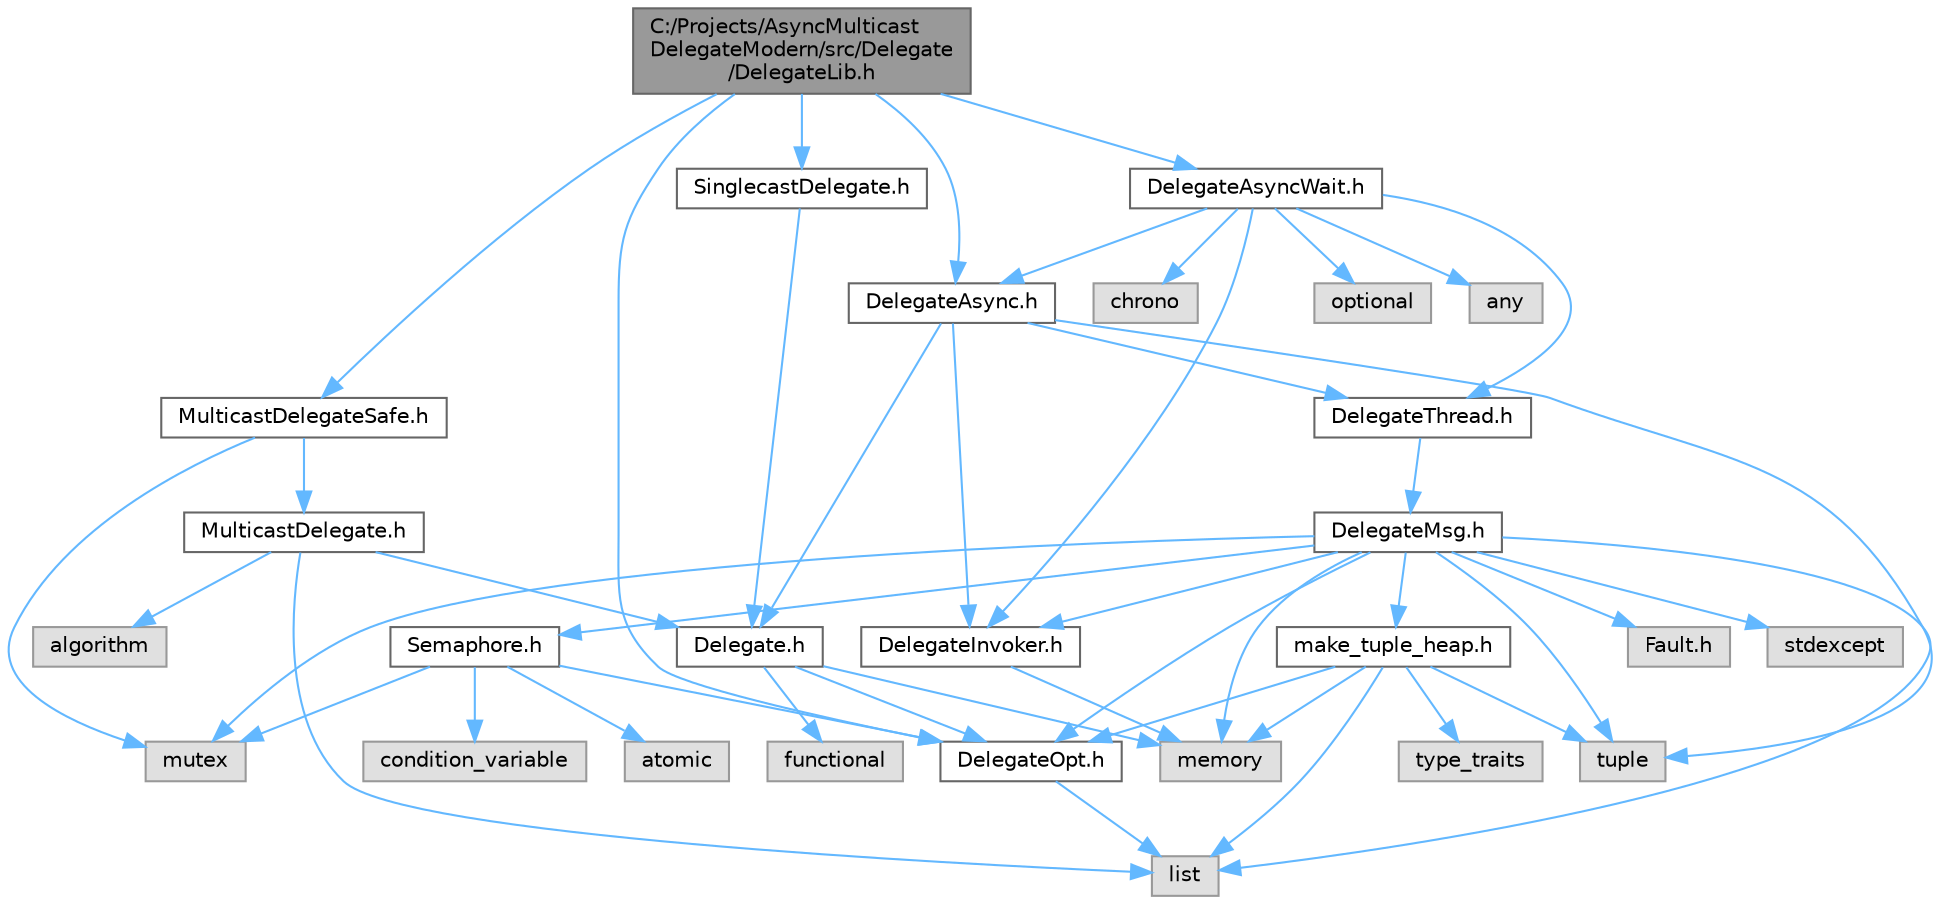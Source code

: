 digraph "C:/Projects/AsyncMulticastDelegateModern/src/Delegate/DelegateLib.h"
{
 // LATEX_PDF_SIZE
  bgcolor="transparent";
  edge [fontname=Helvetica,fontsize=10,labelfontname=Helvetica,labelfontsize=10];
  node [fontname=Helvetica,fontsize=10,shape=box,height=0.2,width=0.4];
  Node1 [id="Node000001",label="C:/Projects/AsyncMulticast\lDelegateModern/src/Delegate\l/DelegateLib.h",height=0.2,width=0.4,color="gray40", fillcolor="grey60", style="filled", fontcolor="black",tooltip=" "];
  Node1 -> Node2 [id="edge47_Node000001_Node000002",color="steelblue1",style="solid",tooltip=" "];
  Node2 [id="Node000002",label="DelegateOpt.h",height=0.2,width=0.4,color="grey40", fillcolor="white", style="filled",URL="$_delegate_opt_8h.html",tooltip=" "];
  Node2 -> Node3 [id="edge48_Node000002_Node000003",color="steelblue1",style="solid",tooltip=" "];
  Node3 [id="Node000003",label="list",height=0.2,width=0.4,color="grey60", fillcolor="#E0E0E0", style="filled",tooltip=" "];
  Node1 -> Node4 [id="edge49_Node000001_Node000004",color="steelblue1",style="solid",tooltip=" "];
  Node4 [id="Node000004",label="MulticastDelegateSafe.h",height=0.2,width=0.4,color="grey40", fillcolor="white", style="filled",URL="$_multicast_delegate_safe_8h.html",tooltip=" "];
  Node4 -> Node5 [id="edge50_Node000004_Node000005",color="steelblue1",style="solid",tooltip=" "];
  Node5 [id="Node000005",label="MulticastDelegate.h",height=0.2,width=0.4,color="grey40", fillcolor="white", style="filled",URL="$_multicast_delegate_8h.html",tooltip=" "];
  Node5 -> Node6 [id="edge51_Node000005_Node000006",color="steelblue1",style="solid",tooltip=" "];
  Node6 [id="Node000006",label="Delegate.h",height=0.2,width=0.4,color="grey40", fillcolor="white", style="filled",URL="$_delegate_8h.html",tooltip="Delegate series of classes are used to invoke a function synchronously."];
  Node6 -> Node7 [id="edge52_Node000006_Node000007",color="steelblue1",style="solid",tooltip=" "];
  Node7 [id="Node000007",label="functional",height=0.2,width=0.4,color="grey60", fillcolor="#E0E0E0", style="filled",tooltip=" "];
  Node6 -> Node8 [id="edge53_Node000006_Node000008",color="steelblue1",style="solid",tooltip=" "];
  Node8 [id="Node000008",label="memory",height=0.2,width=0.4,color="grey60", fillcolor="#E0E0E0", style="filled",tooltip=" "];
  Node6 -> Node2 [id="edge54_Node000006_Node000002",color="steelblue1",style="solid",tooltip=" "];
  Node5 -> Node3 [id="edge55_Node000005_Node000003",color="steelblue1",style="solid",tooltip=" "];
  Node5 -> Node9 [id="edge56_Node000005_Node000009",color="steelblue1",style="solid",tooltip=" "];
  Node9 [id="Node000009",label="algorithm",height=0.2,width=0.4,color="grey60", fillcolor="#E0E0E0", style="filled",tooltip=" "];
  Node4 -> Node10 [id="edge57_Node000004_Node000010",color="steelblue1",style="solid",tooltip=" "];
  Node10 [id="Node000010",label="mutex",height=0.2,width=0.4,color="grey60", fillcolor="#E0E0E0", style="filled",tooltip=" "];
  Node1 -> Node11 [id="edge58_Node000001_Node000011",color="steelblue1",style="solid",tooltip=" "];
  Node11 [id="Node000011",label="SinglecastDelegate.h",height=0.2,width=0.4,color="grey40", fillcolor="white", style="filled",URL="$_singlecast_delegate_8h.html",tooltip=" "];
  Node11 -> Node6 [id="edge59_Node000011_Node000006",color="steelblue1",style="solid",tooltip=" "];
  Node1 -> Node12 [id="edge60_Node000001_Node000012",color="steelblue1",style="solid",tooltip=" "];
  Node12 [id="Node000012",label="DelegateAsync.h",height=0.2,width=0.4,color="grey40", fillcolor="white", style="filled",URL="$_delegate_async_8h.html",tooltip=" "];
  Node12 -> Node6 [id="edge61_Node000012_Node000006",color="steelblue1",style="solid",tooltip=" "];
  Node12 -> Node13 [id="edge62_Node000012_Node000013",color="steelblue1",style="solid",tooltip=" "];
  Node13 [id="Node000013",label="DelegateThread.h",height=0.2,width=0.4,color="grey40", fillcolor="white", style="filled",URL="$_delegate_thread_8h.html",tooltip=" "];
  Node13 -> Node14 [id="edge63_Node000013_Node000014",color="steelblue1",style="solid",tooltip=" "];
  Node14 [id="Node000014",label="DelegateMsg.h",height=0.2,width=0.4,color="grey40", fillcolor="white", style="filled",URL="$_delegate_msg_8h.html",tooltip=" "];
  Node14 -> Node15 [id="edge64_Node000014_Node000015",color="steelblue1",style="solid",tooltip=" "];
  Node15 [id="Node000015",label="Fault.h",height=0.2,width=0.4,color="grey60", fillcolor="#E0E0E0", style="filled",tooltip=" "];
  Node14 -> Node16 [id="edge65_Node000014_Node000016",color="steelblue1",style="solid",tooltip=" "];
  Node16 [id="Node000016",label="DelegateInvoker.h",height=0.2,width=0.4,color="grey40", fillcolor="white", style="filled",URL="$_delegate_invoker_8h.html",tooltip=" "];
  Node16 -> Node8 [id="edge66_Node000016_Node000008",color="steelblue1",style="solid",tooltip=" "];
  Node14 -> Node2 [id="edge67_Node000014_Node000002",color="steelblue1",style="solid",tooltip=" "];
  Node14 -> Node17 [id="edge68_Node000014_Node000017",color="steelblue1",style="solid",tooltip=" "];
  Node17 [id="Node000017",label="Semaphore.h",height=0.2,width=0.4,color="grey40", fillcolor="white", style="filled",URL="$_semaphore_8h.html",tooltip=" "];
  Node17 -> Node2 [id="edge69_Node000017_Node000002",color="steelblue1",style="solid",tooltip=" "];
  Node17 -> Node18 [id="edge70_Node000017_Node000018",color="steelblue1",style="solid",tooltip=" "];
  Node18 [id="Node000018",label="condition_variable",height=0.2,width=0.4,color="grey60", fillcolor="#E0E0E0", style="filled",tooltip=" "];
  Node17 -> Node10 [id="edge71_Node000017_Node000010",color="steelblue1",style="solid",tooltip=" "];
  Node17 -> Node19 [id="edge72_Node000017_Node000019",color="steelblue1",style="solid",tooltip=" "];
  Node19 [id="Node000019",label="atomic",height=0.2,width=0.4,color="grey60", fillcolor="#E0E0E0", style="filled",tooltip=" "];
  Node14 -> Node20 [id="edge73_Node000014_Node000020",color="steelblue1",style="solid",tooltip=" "];
  Node20 [id="Node000020",label="make_tuple_heap.h",height=0.2,width=0.4,color="grey40", fillcolor="white", style="filled",URL="$make__tuple__heap_8h.html",tooltip=" "];
  Node20 -> Node21 [id="edge74_Node000020_Node000021",color="steelblue1",style="solid",tooltip=" "];
  Node21 [id="Node000021",label="tuple",height=0.2,width=0.4,color="grey60", fillcolor="#E0E0E0", style="filled",tooltip=" "];
  Node20 -> Node3 [id="edge75_Node000020_Node000003",color="steelblue1",style="solid",tooltip=" "];
  Node20 -> Node8 [id="edge76_Node000020_Node000008",color="steelblue1",style="solid",tooltip=" "];
  Node20 -> Node22 [id="edge77_Node000020_Node000022",color="steelblue1",style="solid",tooltip=" "];
  Node22 [id="Node000022",label="type_traits",height=0.2,width=0.4,color="grey60", fillcolor="#E0E0E0", style="filled",tooltip=" "];
  Node20 -> Node2 [id="edge78_Node000020_Node000002",color="steelblue1",style="solid",tooltip=" "];
  Node14 -> Node21 [id="edge79_Node000014_Node000021",color="steelblue1",style="solid",tooltip=" "];
  Node14 -> Node3 [id="edge80_Node000014_Node000003",color="steelblue1",style="solid",tooltip=" "];
  Node14 -> Node8 [id="edge81_Node000014_Node000008",color="steelblue1",style="solid",tooltip=" "];
  Node14 -> Node10 [id="edge82_Node000014_Node000010",color="steelblue1",style="solid",tooltip=" "];
  Node14 -> Node23 [id="edge83_Node000014_Node000023",color="steelblue1",style="solid",tooltip=" "];
  Node23 [id="Node000023",label="stdexcept",height=0.2,width=0.4,color="grey60", fillcolor="#E0E0E0", style="filled",tooltip=" "];
  Node12 -> Node16 [id="edge84_Node000012_Node000016",color="steelblue1",style="solid",tooltip=" "];
  Node12 -> Node21 [id="edge85_Node000012_Node000021",color="steelblue1",style="solid",tooltip=" "];
  Node1 -> Node24 [id="edge86_Node000001_Node000024",color="steelblue1",style="solid",tooltip=" "];
  Node24 [id="Node000024",label="DelegateAsyncWait.h",height=0.2,width=0.4,color="grey40", fillcolor="white", style="filled",URL="$_delegate_async_wait_8h.html",tooltip=" "];
  Node24 -> Node12 [id="edge87_Node000024_Node000012",color="steelblue1",style="solid",tooltip=" "];
  Node24 -> Node13 [id="edge88_Node000024_Node000013",color="steelblue1",style="solid",tooltip=" "];
  Node24 -> Node16 [id="edge89_Node000024_Node000016",color="steelblue1",style="solid",tooltip=" "];
  Node24 -> Node25 [id="edge90_Node000024_Node000025",color="steelblue1",style="solid",tooltip=" "];
  Node25 [id="Node000025",label="optional",height=0.2,width=0.4,color="grey60", fillcolor="#E0E0E0", style="filled",tooltip=" "];
  Node24 -> Node26 [id="edge91_Node000024_Node000026",color="steelblue1",style="solid",tooltip=" "];
  Node26 [id="Node000026",label="any",height=0.2,width=0.4,color="grey60", fillcolor="#E0E0E0", style="filled",tooltip=" "];
  Node24 -> Node27 [id="edge92_Node000024_Node000027",color="steelblue1",style="solid",tooltip=" "];
  Node27 [id="Node000027",label="chrono",height=0.2,width=0.4,color="grey60", fillcolor="#E0E0E0", style="filled",tooltip=" "];
}
